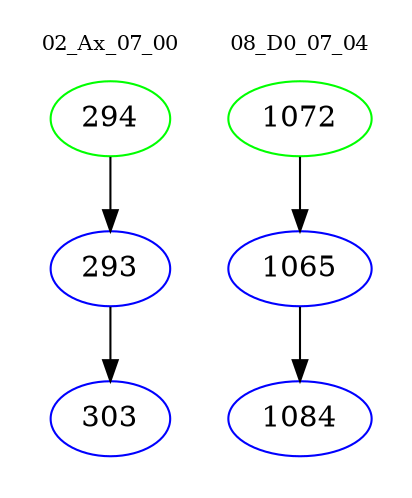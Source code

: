 digraph{
subgraph cluster_0 {
color = white
label = "02_Ax_07_00";
fontsize=10;
T0_294 [label="294", color="green"]
T0_294 -> T0_293 [color="black"]
T0_293 [label="293", color="blue"]
T0_293 -> T0_303 [color="black"]
T0_303 [label="303", color="blue"]
}
subgraph cluster_1 {
color = white
label = "08_D0_07_04";
fontsize=10;
T1_1072 [label="1072", color="green"]
T1_1072 -> T1_1065 [color="black"]
T1_1065 [label="1065", color="blue"]
T1_1065 -> T1_1084 [color="black"]
T1_1084 [label="1084", color="blue"]
}
}
